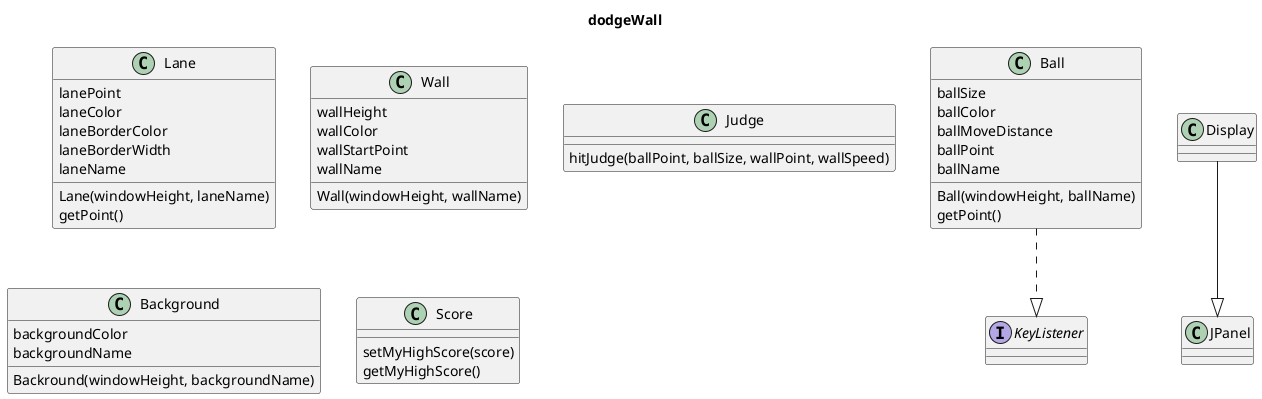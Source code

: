 @startuml class.png
title dodgeWall

class Ball {
    ballSize
    ballColor
    ballMoveDistance
    ballPoint
    ballName

    Ball(windowHeight, ballName)
    getPoint()
}

class Lane {
    lanePoint
    laneColor
    laneBorderColor
    laneBorderWidth
    laneName

    Lane(windowHeight, laneName)
    getPoint()
}

class Wall {
    wallHeight
    wallColor
    wallStartPoint
    wallName

    Wall(windowHeight, wallName)
}

class Judge {
    hitJudge(ballPoint, ballSize, wallPoint, wallSpeed)
}

class Display {

}

class Background {
    backgroundColor
    backgroundName

    Backround(windowHeight, backgroundName)
}

class Score {
    setMyHighScore(score)
    getMyHighScore()
}

interface KeyListener {
}

class JPanel {
}

Ball ..|> KeyListener
Display --|> JPanel

@enduml
